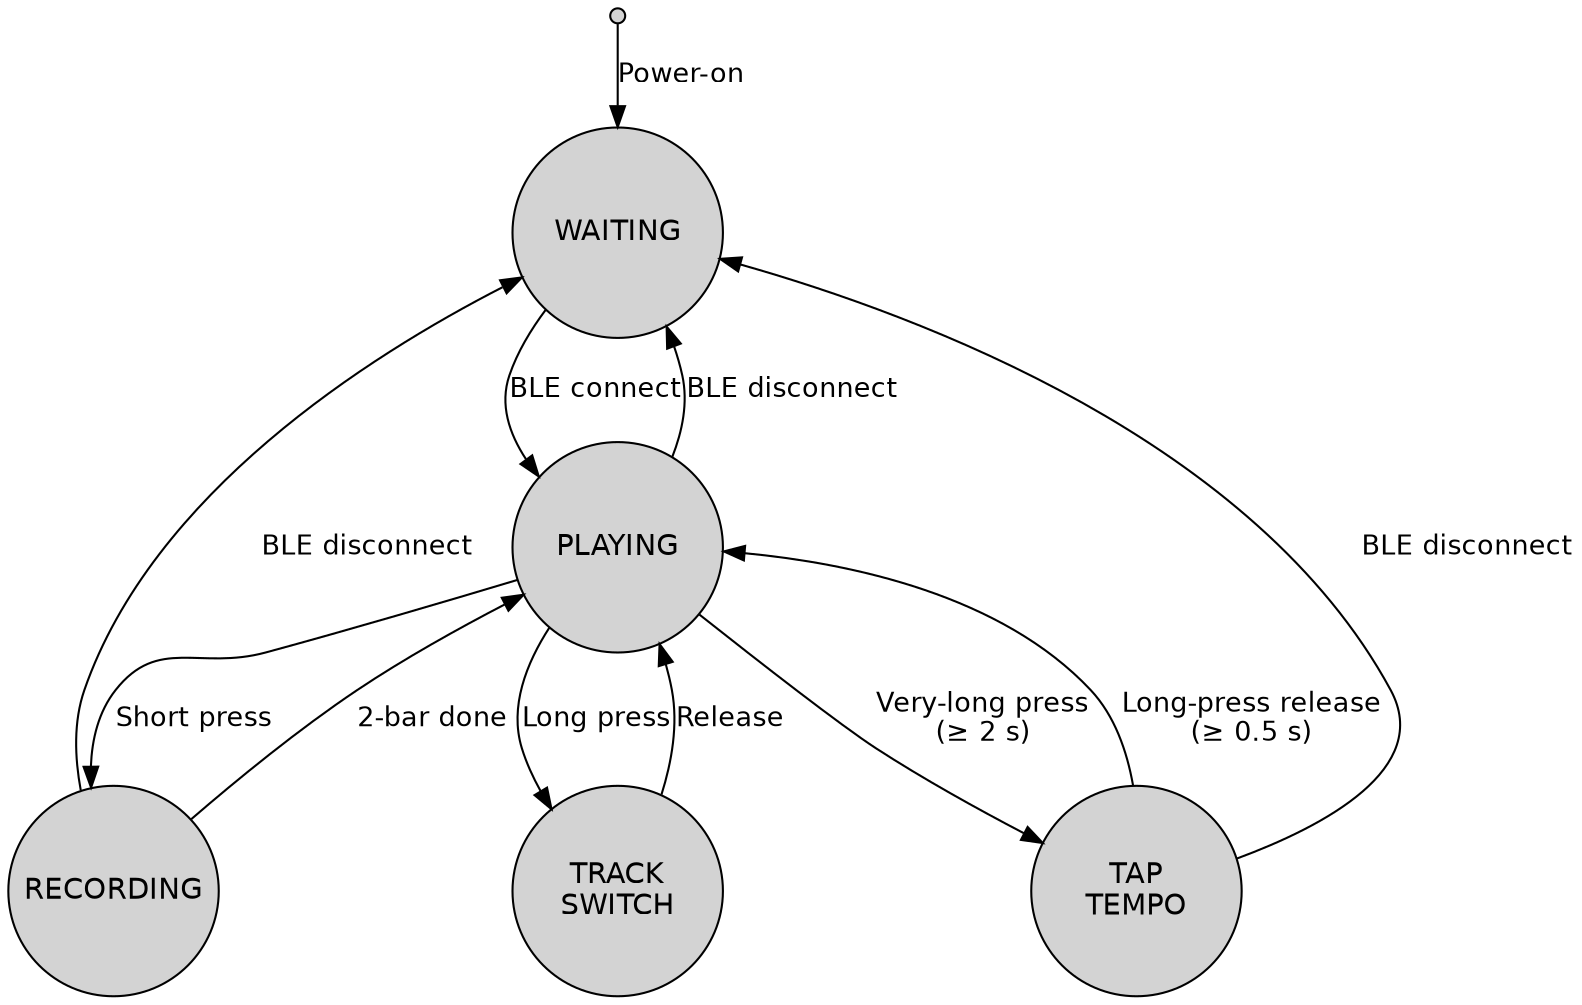 digraph looper_fsm {
    /* -------- common style -------- */
    node [shape=circle, fixedsize=true, width=1.4, height=1.4,
          fontname="Helvetica", style=filled, fillcolor=lightgray, fontsize=14];
    edge [fontname="Helvetica", fontsize=13];

    /* -------- states -------- */
    Startup   [shape=point, width=0.1, label=""];
    Waiting   [label="WAITING"];
    Playing   [label="PLAYING"];
    Recording [label="RECORDING"];
    Switching [label="TRACK\nSWITCH"];
    TapTempo  [label="TAP\nTEMPO"];

    /* -------- system events -------- */
    Startup  -> Waiting   [label="Power-on"];
    Waiting  -> Playing   [label="BLE connect"];
    Playing  -> Waiting   [label="BLE disconnect"];
    Recording-> Waiting   [label="BLE disconnect"];
    TapTempo -> Waiting   [label="BLE disconnect"];

    /* -------- looper button events -------- */
    Playing   -> Recording [label="Short press"];
    Recording -> Playing   [label="2-bar done"];
    Playing   -> Switching [label="Long press"];
    Switching -> Playing   [label="Release"];

    /* -------- tap-tempo mode switch -------- */
    Playing  -> TapTempo [label="Very-long press\n(≥ 2 s)"];
    TapTempo -> Playing  [label="Long-press release\n(≥ 0.5 s)"];
}
